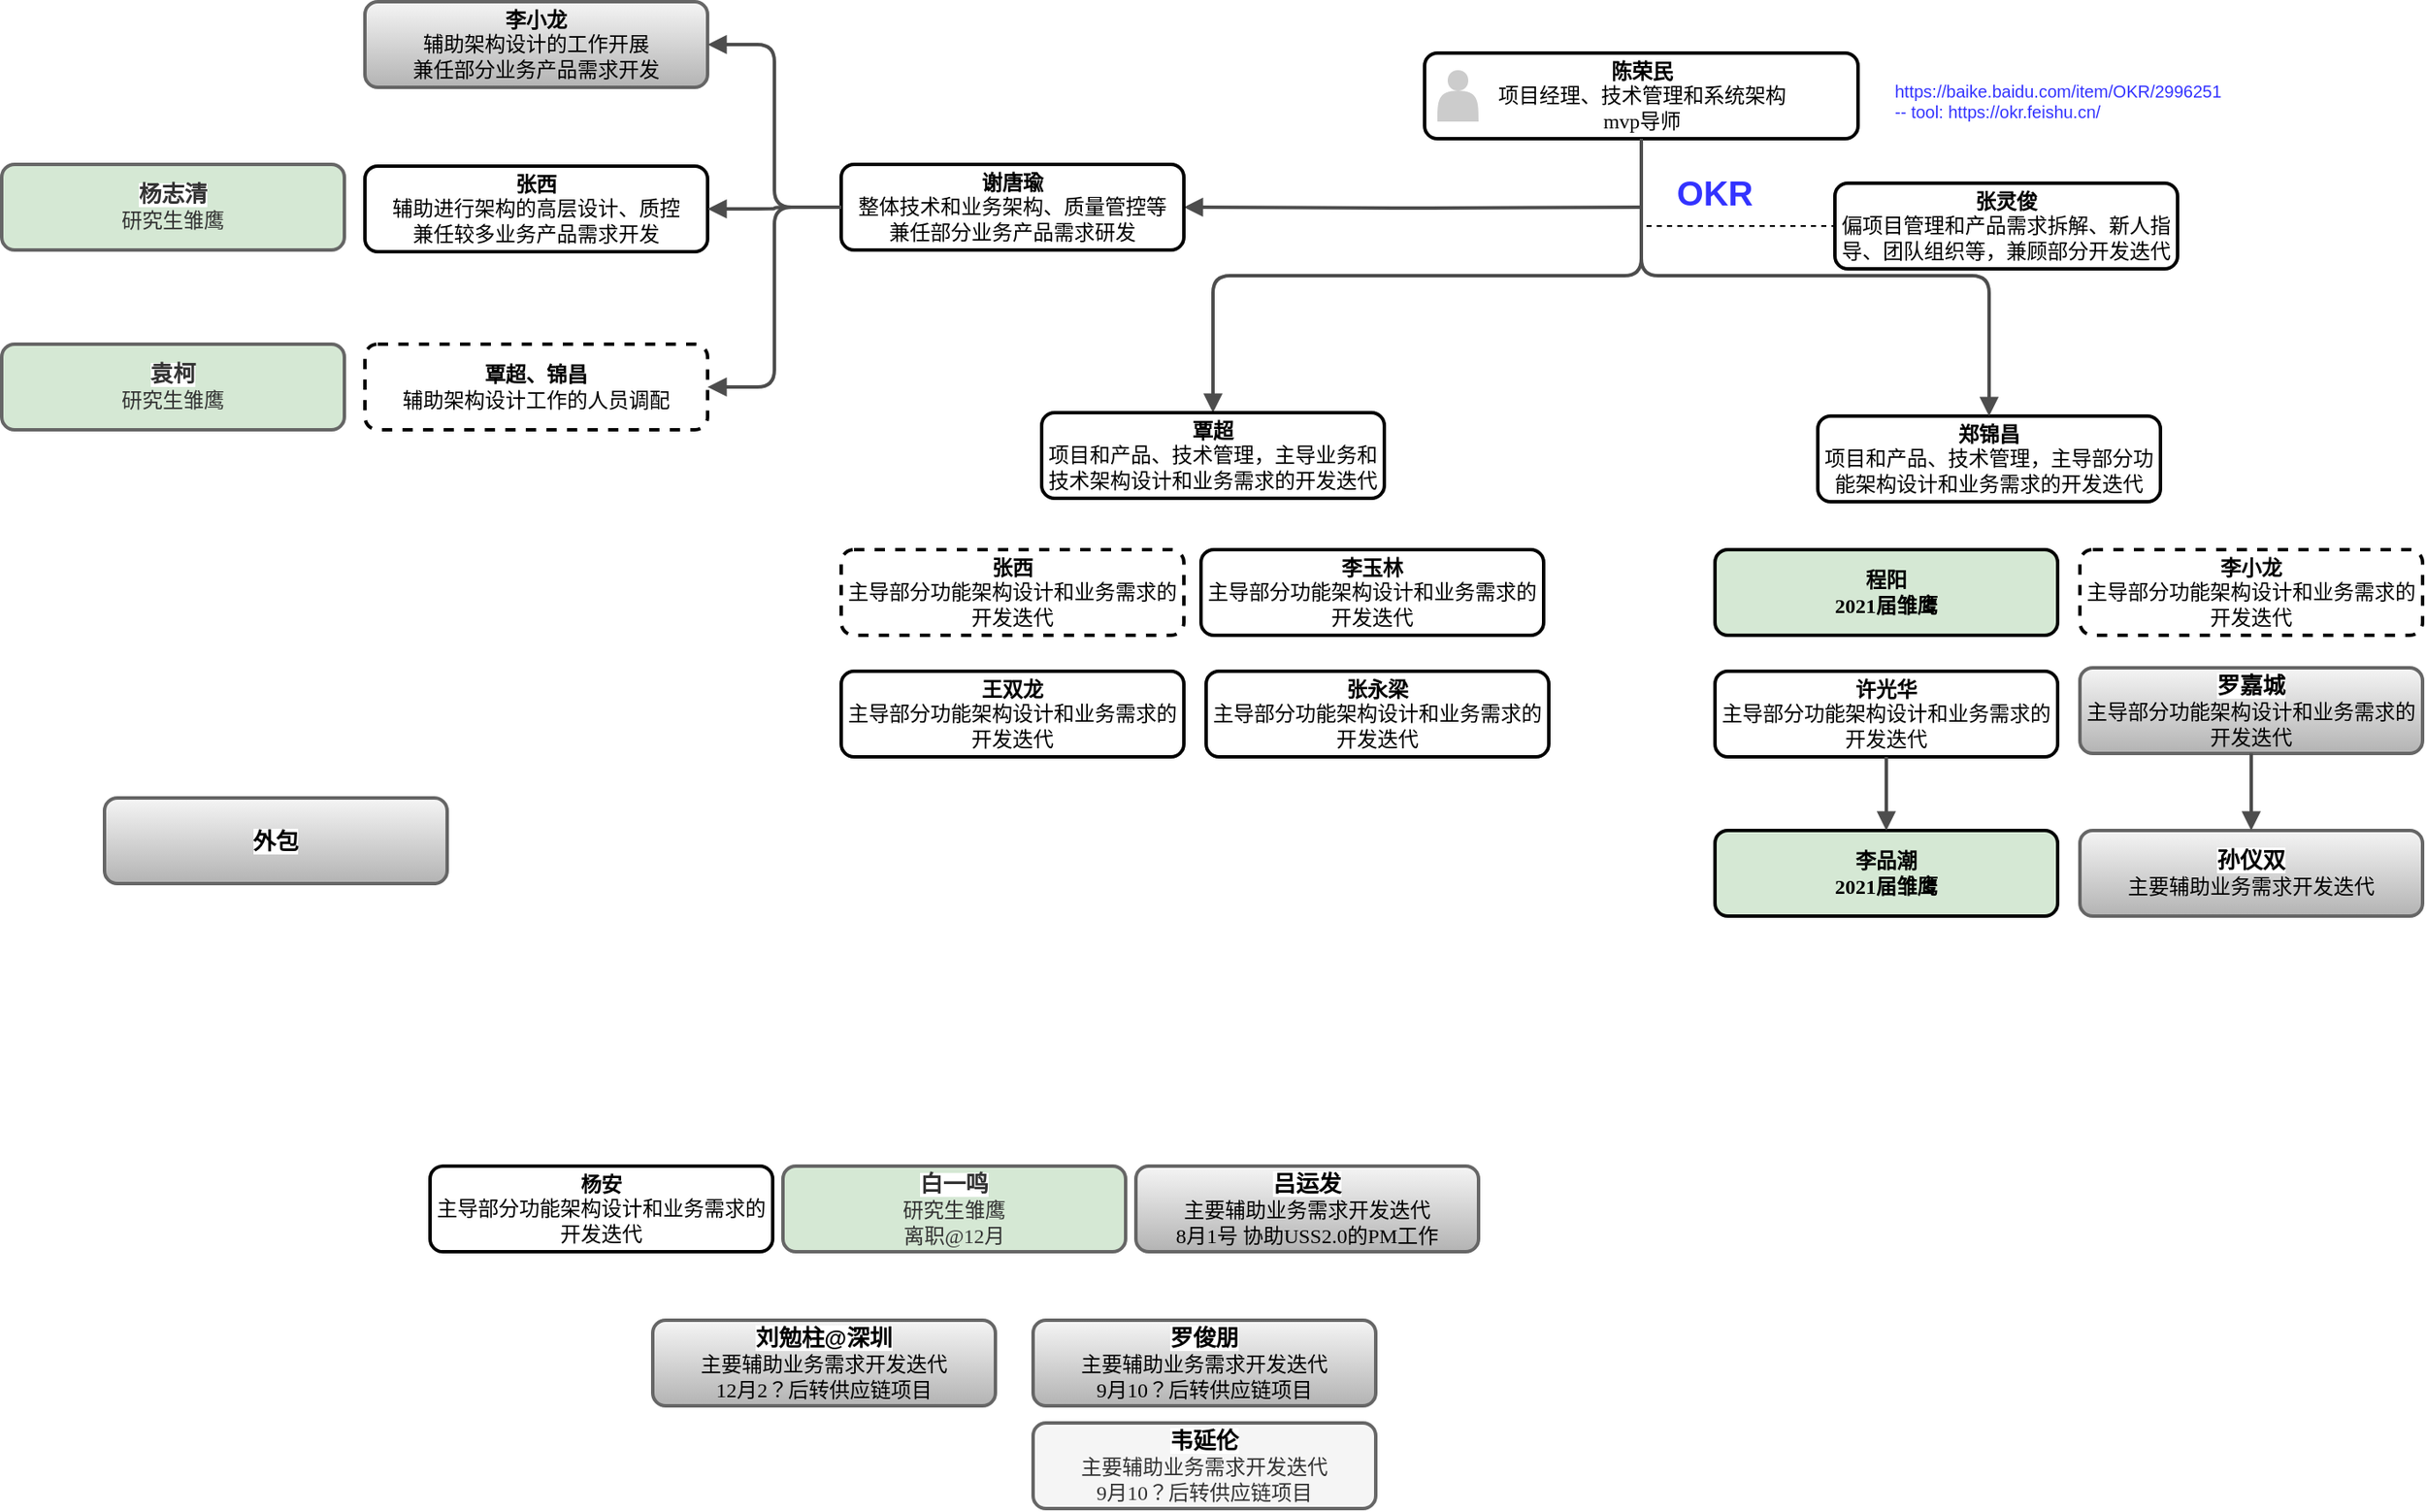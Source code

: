 <mxfile version="15.9.1" type="github">
  <diagram id="XCn5R71U23cUI78QWHwZ" name="Page-1">
    <mxGraphModel dx="1422" dy="762" grid="1" gridSize="10" guides="1" tooltips="1" connect="1" arrows="1" fold="1" page="1" pageScale="1" pageWidth="2339" pageHeight="3300" math="0" shadow="0">
      <root>
        <mxCell id="0" />
        <mxCell id="1" parent="0" />
        <mxCell id="R3nw1enJqBIg4pQ9TNsO-1" value="" style="edgeStyle=orthogonalEdgeStyle;rounded=1;html=1;labelBackgroundColor=none;endArrow=block;endFill=1;strokeColor=#4D4D4D;strokeWidth=2;fontFamily=Verdana;fontSize=12;fontStyle=1;entryX=0.5;entryY=0;entryDx=0;entryDy=0;" parent="1" source="R3nw1enJqBIg4pQ9TNsO-4" target="R3nw1enJqBIg4pQ9TNsO-15" edge="1">
          <mxGeometry relative="1" as="geometry">
            <mxPoint x="990" y="320" as="targetPoint" />
            <Array as="points">
              <mxPoint x="997" y="250" />
              <mxPoint x="747" y="250" />
            </Array>
          </mxGeometry>
        </mxCell>
        <object label="" id="R3nw1enJqBIg4pQ9TNsO-2">
          <mxCell style="edgeStyle=orthogonalEdgeStyle;rounded=1;html=1;labelBackgroundColor=none;endArrow=block;endFill=1;strokeColor=#4D4D4D;strokeWidth=2;fontFamily=Verdana;fontSize=12;fontStyle=1;entryX=1;entryY=0.5;entryDx=0;entryDy=0;" parent="1" target="R3nw1enJqBIg4pQ9TNsO-3" edge="1">
            <mxGeometry relative="1" as="geometry">
              <mxPoint x="997" y="210" as="sourcePoint" />
              <mxPoint x="600" y="290" as="targetPoint" />
            </mxGeometry>
          </mxCell>
        </object>
        <mxCell id="R3nw1enJqBIg4pQ9TNsO-3" value="&lt;div&gt;谢唐瑜&lt;/div&gt;&lt;div&gt;&lt;span style=&quot;font-weight: normal&quot;&gt;整体技术和业务架构、质量管控等&lt;/span&gt;&lt;/div&gt;&lt;div&gt;&lt;span style=&quot;font-weight: normal&quot;&gt;兼任部分业务产品需求研发&lt;/span&gt;&lt;/div&gt;" style="whiteSpace=wrap;html=1;rounded=1;shadow=0;comic=0;strokeWidth=2;fontFamily=Verdana;align=center;fontSize=12;fontStyle=1" parent="1" vertex="1">
          <mxGeometry x="530" y="185" width="200" height="50" as="geometry" />
        </mxCell>
        <mxCell id="R3nw1enJqBIg4pQ9TNsO-4" value="&lt;div&gt;&lt;span&gt;陈荣民&lt;/span&gt;&lt;/div&gt;&lt;div&gt;&lt;span style=&quot;font-weight: normal&quot;&gt;项目经理、技术管理和系统架构&lt;/span&gt;&lt;/div&gt;&lt;div&gt;&lt;span style=&quot;font-weight: normal&quot;&gt;mvp导师&lt;/span&gt;&lt;/div&gt;" style="whiteSpace=wrap;html=1;rounded=1;shadow=0;comic=0;strokeWidth=2;fontFamily=Verdana;align=center;fontSize=12;fontStyle=1" parent="1" vertex="1">
          <mxGeometry x="870.5" y="120" width="253" height="50" as="geometry" />
        </mxCell>
        <mxCell id="R3nw1enJqBIg4pQ9TNsO-5" value="" style="shape=actor;whiteSpace=wrap;html=1;rounded=0;shadow=0;comic=0;strokeWidth=1;fillColor=#CCCCCC;fontFamily=Verdana;align=center;strokeColor=none;fontSize=12;fontStyle=1" parent="1" vertex="1">
          <mxGeometry x="878" y="130" width="24" height="30" as="geometry" />
        </mxCell>
        <mxCell id="R3nw1enJqBIg4pQ9TNsO-6" value="&lt;div&gt;李小龙&lt;/div&gt;&lt;div&gt;&lt;span style=&quot;font-weight: normal&quot;&gt;辅助架构设计的工作开展&lt;/span&gt;&lt;/div&gt;&lt;div&gt;&lt;span style=&quot;font-weight: normal&quot;&gt;兼任部分业务产品需求开发&lt;/span&gt;&lt;/div&gt;" style="whiteSpace=wrap;html=1;rounded=1;shadow=0;comic=0;strokeWidth=2;fontFamily=Verdana;align=center;fontSize=12;fontStyle=1;fillColor=#f5f5f5;strokeColor=#666666;gradientColor=#b3b3b3;" parent="1" vertex="1">
          <mxGeometry x="252" y="90" width="200" height="50" as="geometry" />
        </mxCell>
        <mxCell id="R3nw1enJqBIg4pQ9TNsO-7" value="&lt;div&gt;张西&lt;/div&gt;&lt;div&gt;&lt;span style=&quot;font-weight: normal&quot;&gt;辅助进行架构的高层设计、质控&lt;/span&gt;&lt;/div&gt;&lt;div&gt;&lt;span style=&quot;font-weight: normal&quot;&gt;兼任较多业务产品需求开发&lt;/span&gt;&lt;/div&gt;" style="whiteSpace=wrap;html=1;rounded=1;shadow=0;comic=0;strokeWidth=2;fontFamily=Verdana;align=center;fontSize=12;fontStyle=1;" parent="1" vertex="1">
          <mxGeometry x="252" y="186" width="200" height="50" as="geometry" />
        </mxCell>
        <mxCell id="R3nw1enJqBIg4pQ9TNsO-8" value="&lt;div&gt;覃超、锦昌&lt;/div&gt;&lt;div&gt;&lt;span style=&quot;font-weight: normal&quot;&gt;辅助架构设计工作的人员调配&lt;/span&gt;&lt;/div&gt;" style="whiteSpace=wrap;html=1;rounded=1;shadow=0;comic=0;strokeWidth=2;fontFamily=Verdana;align=center;fontSize=12;fontStyle=1;dashed=1;" parent="1" vertex="1">
          <mxGeometry x="252" y="290" width="200" height="50" as="geometry" />
        </mxCell>
        <mxCell id="R3nw1enJqBIg4pQ9TNsO-9" value="&lt;div&gt;&lt;span style=&quot;font-family: &amp;#34;arial&amp;#34; ; font-size: 13.333px ; text-align: left ; background-color: rgb(255 , 255 , 255)&quot;&gt;刘勉柱@深圳&lt;/span&gt;&lt;br&gt;&lt;/div&gt;&lt;div&gt;&lt;span style=&quot;font-weight: normal&quot;&gt;主要辅助业务需求开发迭代&lt;/span&gt;&lt;/div&gt;&lt;div&gt;&lt;span style=&quot;font-weight: normal&quot;&gt;12月2？后转供应链项目&lt;/span&gt;&lt;/div&gt;" style="whiteSpace=wrap;html=1;rounded=1;shadow=0;comic=0;strokeWidth=2;fontFamily=Verdana;align=center;fontSize=12;fontStyle=1;fillColor=#f5f5f5;strokeColor=#666666;gradientColor=#b3b3b3;" parent="1" vertex="1">
          <mxGeometry x="420" y="860" width="200" height="50" as="geometry" />
        </mxCell>
        <mxCell id="R3nw1enJqBIg4pQ9TNsO-10" value="&lt;div&gt;张灵俊&lt;/div&gt;&lt;div&gt;&lt;span style=&quot;font-weight: normal&quot;&gt;偏项目管理和产品需求拆解、新人指导、团队组织等，兼顾部分开发迭代&lt;/span&gt;&lt;/div&gt;" style="whiteSpace=wrap;html=1;rounded=1;shadow=0;comic=0;strokeWidth=2;fontFamily=Verdana;align=center;fontSize=12;fontStyle=1;" parent="1" vertex="1">
          <mxGeometry x="1110" y="196" width="200" height="50" as="geometry" />
        </mxCell>
        <mxCell id="R3nw1enJqBIg4pQ9TNsO-12" value="&lt;div&gt;许光华&lt;/div&gt;&lt;div&gt;&lt;span style=&quot;font-weight: normal&quot;&gt;主导部分功能架构设计和业务需求的开发迭代&lt;/span&gt;&lt;/div&gt;" style="whiteSpace=wrap;html=1;rounded=1;shadow=0;comic=0;strokeWidth=2;fontFamily=Verdana;align=center;fontSize=12;fontStyle=1;" parent="1" vertex="1">
          <mxGeometry x="1040" y="481" width="200" height="50" as="geometry" />
        </mxCell>
        <mxCell id="R3nw1enJqBIg4pQ9TNsO-13" value="&lt;div&gt;张西&lt;/div&gt;&lt;div&gt;&lt;span style=&quot;font-weight: 400&quot;&gt;主导部分功能架构设计和业务需求的开发迭代&lt;/span&gt;&lt;br&gt;&lt;/div&gt;" style="whiteSpace=wrap;html=1;rounded=1;shadow=0;comic=0;strokeWidth=2;fontFamily=Verdana;align=center;fontSize=12;fontStyle=1;dashed=1;" parent="1" vertex="1">
          <mxGeometry x="530" y="410" width="200" height="50" as="geometry" />
        </mxCell>
        <mxCell id="R3nw1enJqBIg4pQ9TNsO-14" value="" style="edgeStyle=orthogonalEdgeStyle;rounded=1;html=1;labelBackgroundColor=none;endArrow=block;endFill=1;strokeColor=#4D4D4D;strokeWidth=2;fontFamily=Verdana;fontSize=12;fontStyle=1;exitX=0;exitY=0.5;exitDx=0;exitDy=0;entryX=1;entryY=0.5;entryDx=0;entryDy=0;" parent="1" source="R3nw1enJqBIg4pQ9TNsO-3" target="R3nw1enJqBIg4pQ9TNsO-6" edge="1">
          <mxGeometry relative="1" as="geometry">
            <mxPoint x="611.94" y="279.999" as="sourcePoint" />
            <mxPoint x="901.999" y="374.94" as="targetPoint" />
          </mxGeometry>
        </mxCell>
        <mxCell id="R3nw1enJqBIg4pQ9TNsO-15" value="&lt;div&gt;覃超&lt;/div&gt;&lt;div&gt;&lt;span style=&quot;font-weight: 400&quot;&gt;项目和产品、技术管理，主导业务和技术架构设计和业务需求的开发迭代&lt;/span&gt;&lt;br&gt;&lt;/div&gt;" style="whiteSpace=wrap;html=1;rounded=1;shadow=0;comic=0;strokeWidth=2;fontFamily=Verdana;align=center;fontSize=12;fontStyle=1;" parent="1" vertex="1">
          <mxGeometry x="647" y="330" width="200" height="50" as="geometry" />
        </mxCell>
        <mxCell id="R3nw1enJqBIg4pQ9TNsO-16" value="&lt;div&gt;郑锦昌&lt;/div&gt;&lt;span style=&quot;font-weight: 400&quot;&gt;项目和产品、技术管理，&lt;/span&gt;&lt;span style=&quot;font-weight: 400&quot;&gt;主导部分功能架构设计和业务需求的开发迭代&lt;/span&gt;&lt;span style=&quot;font-weight: 400&quot;&gt;&lt;br&gt;&lt;/span&gt;" style="whiteSpace=wrap;html=1;rounded=1;shadow=0;comic=0;strokeWidth=2;fontFamily=Verdana;align=center;fontSize=12;fontStyle=1;" parent="1" vertex="1">
          <mxGeometry x="1100" y="332" width="200" height="50" as="geometry" />
        </mxCell>
        <mxCell id="R3nw1enJqBIg4pQ9TNsO-17" value="&lt;div&gt;程阳&lt;/div&gt;&lt;div&gt;2021届雏鹰&lt;/div&gt;" style="whiteSpace=wrap;html=1;rounded=1;shadow=0;comic=0;strokeWidth=2;fontFamily=Verdana;align=center;fontSize=12;fontStyle=1;fillColor=#D5E8D4;" parent="1" vertex="1">
          <mxGeometry x="1040" y="410" width="200" height="50" as="geometry" />
        </mxCell>
        <mxCell id="R3nw1enJqBIg4pQ9TNsO-18" value="&lt;div&gt;&lt;font face=&quot;arial&quot;&gt;&lt;span style=&quot;font-size: 13.333px ; background-color: rgb(255 , 255 , 255)&quot;&gt;罗嘉城&lt;/span&gt;&lt;/font&gt;&lt;/div&gt;&lt;div&gt;&lt;span style=&quot;color: rgb(0 , 0 , 0) ; font-weight: 400&quot;&gt;主导部分功能架构设计和业务需求的开发迭代&lt;/span&gt;&lt;br&gt;&lt;/div&gt;" style="whiteSpace=wrap;html=1;rounded=1;shadow=0;comic=0;strokeWidth=2;fontFamily=Verdana;align=center;fontSize=12;fontStyle=1;fillColor=#f5f5f5;strokeColor=#666666;gradientColor=#b3b3b3;" parent="1" vertex="1">
          <mxGeometry x="1253" y="479" width="200" height="50" as="geometry" />
        </mxCell>
        <mxCell id="R3nw1enJqBIg4pQ9TNsO-19" value="&lt;div&gt;&lt;font face=&quot;arial&quot;&gt;&lt;span style=&quot;font-size: 13.333px ; background-color: rgb(255 , 255 , 255)&quot;&gt;吕运发&lt;/span&gt;&lt;/font&gt;&lt;/div&gt;&lt;div&gt;&lt;span style=&quot;font-weight: 400&quot;&gt;主要辅助业务需求开发迭代&lt;/span&gt;&lt;br&gt;&lt;/div&gt;&lt;div&gt;&lt;span style=&quot;font-weight: 400&quot;&gt;8月1号 协助USS2.0的PM工作&lt;/span&gt;&lt;/div&gt;" style="whiteSpace=wrap;html=1;rounded=1;shadow=0;comic=0;strokeWidth=2;fontFamily=Verdana;align=center;fontSize=12;fontStyle=1;fillColor=#f5f5f5;strokeColor=#666666;gradientColor=#b3b3b3;" parent="1" vertex="1">
          <mxGeometry x="702" y="770" width="200" height="50" as="geometry" />
        </mxCell>
        <mxCell id="R3nw1enJqBIg4pQ9TNsO-20" value="&lt;div&gt;&lt;font face=&quot;arial&quot;&gt;&lt;span style=&quot;font-size: 13.333px ; background-color: rgb(255 , 255 , 255)&quot;&gt;孙仪双&lt;/span&gt;&lt;/font&gt;&lt;/div&gt;&lt;div&gt;&lt;span style=&quot;font-weight: 400&quot;&gt;主要辅助业务需求开发迭代&lt;/span&gt;&lt;br&gt;&lt;/div&gt;" style="whiteSpace=wrap;html=1;rounded=1;shadow=0;comic=0;strokeWidth=2;fontFamily=Verdana;align=center;fontSize=12;fontStyle=1;fillColor=#f5f5f5;strokeColor=#666666;gradientColor=#b3b3b3;" parent="1" vertex="1">
          <mxGeometry x="1253" y="574" width="200" height="50" as="geometry" />
        </mxCell>
        <mxCell id="R3nw1enJqBIg4pQ9TNsO-21" value="&lt;div&gt;王双龙&lt;/div&gt;&lt;div&gt;&lt;span style=&quot;font-weight: 400&quot;&gt;主导部分功能架构设计和业务需求的开发迭代&lt;/span&gt;&lt;br&gt;&lt;/div&gt;" style="whiteSpace=wrap;html=1;rounded=1;shadow=0;comic=0;strokeWidth=2;fontFamily=Verdana;align=center;fontSize=12;fontStyle=1;" parent="1" vertex="1">
          <mxGeometry x="530" y="481" width="200" height="50" as="geometry" />
        </mxCell>
        <mxCell id="R3nw1enJqBIg4pQ9TNsO-22" value="&lt;div&gt;&lt;span style=&quot;color: rgb(0 , 0 , 0) ; font-family: &amp;#34;arial&amp;#34; ; font-size: 13.333px ; background-color: rgb(255 , 255 , 255)&quot;&gt;韦延伦&lt;/span&gt;&lt;br&gt;&lt;/div&gt;&lt;div&gt;&lt;span style=&quot;font-weight: normal&quot;&gt;主要辅助业务需求开发迭代&lt;/span&gt;&lt;/div&gt;&lt;div&gt;&lt;span style=&quot;font-weight: 400&quot;&gt;9月10？后转供应链项目&lt;/span&gt;&lt;span style=&quot;font-weight: normal&quot;&gt;&lt;br&gt;&lt;/span&gt;&lt;/div&gt;" style="whiteSpace=wrap;html=1;rounded=1;shadow=0;comic=0;strokeWidth=2;fontFamily=Verdana;align=center;fontSize=12;fontStyle=1;fillColor=#f5f5f5;strokeColor=#666666;fontColor=#333333;" parent="1" vertex="1">
          <mxGeometry x="642" y="920" width="200" height="50" as="geometry" />
        </mxCell>
        <mxCell id="R3nw1enJqBIg4pQ9TNsO-23" value="&lt;div&gt;张永梁&lt;br&gt;&lt;/div&gt;&lt;div&gt;&lt;span style=&quot;font-weight: 400&quot;&gt;主导部分功能架构设计和业务需求的开发迭代&lt;/span&gt;&lt;br&gt;&lt;/div&gt;" style="whiteSpace=wrap;html=1;rounded=1;shadow=0;comic=0;strokeWidth=2;fontFamily=Verdana;align=center;fontSize=12;fontStyle=1;" parent="1" vertex="1">
          <mxGeometry x="743" y="481" width="200" height="50" as="geometry" />
        </mxCell>
        <mxCell id="R3nw1enJqBIg4pQ9TNsO-24" value="&lt;div&gt;李玉林&lt;br&gt;&lt;/div&gt;&lt;div&gt;&lt;span style=&quot;font-weight: 400&quot;&gt;主导部分功能架构设计和业务需求的开发迭代&lt;/span&gt;&lt;br&gt;&lt;/div&gt;" style="whiteSpace=wrap;html=1;rounded=1;shadow=0;comic=0;strokeWidth=2;fontFamily=Verdana;align=center;fontSize=12;fontStyle=1;" parent="1" vertex="1">
          <mxGeometry x="740" y="410" width="200" height="50" as="geometry" />
        </mxCell>
        <mxCell id="R3nw1enJqBIg4pQ9TNsO-25" value="" style="edgeStyle=orthogonalEdgeStyle;rounded=1;html=1;labelBackgroundColor=none;endArrow=block;endFill=1;strokeColor=#4D4D4D;strokeWidth=2;fontFamily=Verdana;fontSize=12;fontStyle=1;exitX=0;exitY=0.5;exitDx=0;exitDy=0;entryX=1;entryY=0.5;entryDx=0;entryDy=0;" parent="1" source="R3nw1enJqBIg4pQ9TNsO-3" target="R3nw1enJqBIg4pQ9TNsO-8" edge="1">
          <mxGeometry relative="1" as="geometry">
            <mxPoint x="370" y="615" as="sourcePoint" />
            <mxPoint x="280" y="520" as="targetPoint" />
          </mxGeometry>
        </mxCell>
        <mxCell id="R3nw1enJqBIg4pQ9TNsO-26" value="" style="edgeStyle=orthogonalEdgeStyle;rounded=1;html=1;labelBackgroundColor=none;endArrow=block;endFill=1;strokeColor=#4D4D4D;strokeWidth=2;fontFamily=Verdana;fontSize=12;fontStyle=1;entryX=1;entryY=0.5;entryDx=0;entryDy=0;" parent="1" source="R3nw1enJqBIg4pQ9TNsO-3" target="R3nw1enJqBIg4pQ9TNsO-7" edge="1">
          <mxGeometry relative="1" as="geometry">
            <mxPoint x="380" y="445" as="sourcePoint" />
            <mxPoint x="470" y="210" as="targetPoint" />
          </mxGeometry>
        </mxCell>
        <mxCell id="R3nw1enJqBIg4pQ9TNsO-28" value="" style="edgeStyle=orthogonalEdgeStyle;rounded=1;html=1;labelBackgroundColor=none;endArrow=block;endFill=1;strokeColor=#4D4D4D;strokeWidth=2;fontFamily=Verdana;fontSize=12;fontStyle=1;exitX=0.5;exitY=1;exitDx=0;exitDy=0;" parent="1" source="R3nw1enJqBIg4pQ9TNsO-18" target="R3nw1enJqBIg4pQ9TNsO-20" edge="1">
          <mxGeometry relative="1" as="geometry">
            <mxPoint x="3" y="688" as="sourcePoint" />
            <mxPoint x="1253" y="673" as="targetPoint" />
          </mxGeometry>
        </mxCell>
        <mxCell id="R3nw1enJqBIg4pQ9TNsO-30" value="" style="edgeStyle=orthogonalEdgeStyle;rounded=1;html=1;labelBackgroundColor=none;endArrow=block;endFill=1;strokeColor=#4D4D4D;strokeWidth=2;fontFamily=Verdana;fontSize=12;fontStyle=1;exitX=0.5;exitY=1;exitDx=0;exitDy=0;entryX=0.5;entryY=0;entryDx=0;entryDy=0;" parent="1" source="R3nw1enJqBIg4pQ9TNsO-4" target="R3nw1enJqBIg4pQ9TNsO-16" edge="1">
          <mxGeometry relative="1" as="geometry">
            <mxPoint x="230" y="635" as="sourcePoint" />
            <mxPoint x="140" y="540" as="targetPoint" />
            <Array as="points">
              <mxPoint x="997" y="250" />
              <mxPoint x="1200" y="250" />
            </Array>
          </mxGeometry>
        </mxCell>
        <mxCell id="R3nw1enJqBIg4pQ9TNsO-31" value="OKR" style="text;html=1;strokeColor=none;fillColor=none;align=center;verticalAlign=middle;whiteSpace=wrap;rounded=0;fontSize=20;fontStyle=1;fontColor=#3333FF;" parent="1" vertex="1">
          <mxGeometry x="1020" y="186" width="40" height="30" as="geometry" />
        </mxCell>
        <UserObject label="https://baike.baidu.com/item/OKR/2996251&lt;br&gt;-- tool:&amp;nbsp;https://okr.feishu.cn/" link="https://baike.baidu.com/item/OKR/2996251?fr=aladdin" id="R3nw1enJqBIg4pQ9TNsO-32">
          <mxCell style="text;whiteSpace=wrap;html=1;fontSize=10;fontColor=#3333FF;" parent="1" vertex="1">
            <mxGeometry x="1143" y="130" width="250" height="30" as="geometry" />
          </mxCell>
        </UserObject>
        <mxCell id="R3nw1enJqBIg4pQ9TNsO-33" value="" style="endArrow=none;dashed=1;html=1;entryX=0;entryY=0.5;entryDx=0;entryDy=0;" parent="1" target="R3nw1enJqBIg4pQ9TNsO-10" edge="1">
          <mxGeometry width="50" height="50" relative="1" as="geometry">
            <mxPoint x="1000" y="221" as="sourcePoint" />
            <mxPoint x="1010" y="310" as="targetPoint" />
          </mxGeometry>
        </mxCell>
        <mxCell id="R3nw1enJqBIg4pQ9TNsO-34" value="&lt;div&gt;杨安&lt;br&gt;&lt;/div&gt;&lt;div&gt;&lt;span style=&quot;font-weight: 400&quot;&gt;主导部分功能架构设计和业务需求的开发迭代&lt;/span&gt;&lt;br&gt;&lt;/div&gt;" style="whiteSpace=wrap;html=1;rounded=1;shadow=0;comic=0;strokeWidth=2;fontFamily=Verdana;align=center;fontSize=12;fontStyle=1;" parent="1" vertex="1">
          <mxGeometry x="290" y="770" width="200" height="50" as="geometry" />
        </mxCell>
        <mxCell id="R3nw1enJqBIg4pQ9TNsO-35" value="&lt;div&gt;李小龙&lt;/div&gt;&lt;div&gt;&lt;span style=&quot;font-weight: 400&quot;&gt;主导部分功能架构设计和业务需求的开发迭代&lt;/span&gt;&lt;br&gt;&lt;/div&gt;" style="whiteSpace=wrap;html=1;rounded=1;shadow=0;comic=0;strokeWidth=2;fontFamily=Verdana;align=center;fontSize=12;fontStyle=1;dashed=1;" parent="1" vertex="1">
          <mxGeometry x="1253" y="410" width="200" height="50" as="geometry" />
        </mxCell>
        <mxCell id="RtsyGS_YXh4Uilgb_ea2-1" value="&lt;div&gt;&lt;span style=&quot;text-align: left ; background-color: rgb(255 , 255 , 255)&quot;&gt;&lt;font face=&quot;arial&quot;&gt;&lt;span style=&quot;font-size: 13.333px&quot;&gt;杨志清&lt;/span&gt;&lt;/font&gt;&lt;/span&gt;&lt;br&gt;&lt;/div&gt;&lt;div&gt;&lt;span style=&quot;font-weight: normal&quot;&gt;研究生雏鹰&lt;/span&gt;&lt;/div&gt;" style="whiteSpace=wrap;html=1;rounded=1;shadow=0;comic=0;strokeWidth=2;fontFamily=Verdana;align=center;fontSize=12;fontStyle=1;fillColor=#D5E8D4;strokeColor=#666666;fontColor=#333333;" parent="1" vertex="1">
          <mxGeometry x="40" y="185" width="200" height="50" as="geometry" />
        </mxCell>
        <mxCell id="RtsyGS_YXh4Uilgb_ea2-2" value="&lt;div&gt;&lt;span style=&quot;text-align: left ; background-color: rgb(255 , 255 , 255)&quot;&gt;&lt;font face=&quot;arial&quot;&gt;&lt;span style=&quot;font-size: 13.333px&quot;&gt;白一鸣&lt;/span&gt;&lt;/font&gt;&lt;/span&gt;&lt;br&gt;&lt;/div&gt;&lt;div&gt;&lt;span style=&quot;font-weight: normal&quot;&gt;研究生雏鹰&lt;/span&gt;&lt;/div&gt;&lt;div&gt;&lt;span style=&quot;font-weight: normal&quot;&gt;离职@12月&lt;/span&gt;&lt;/div&gt;" style="whiteSpace=wrap;html=1;rounded=1;shadow=0;comic=0;strokeWidth=2;fontFamily=Verdana;align=center;fontSize=12;fontStyle=1;fillColor=#D5E8D4;strokeColor=#666666;fontColor=#333333;" parent="1" vertex="1">
          <mxGeometry x="496" y="770" width="200" height="50" as="geometry" />
        </mxCell>
        <mxCell id="RtsyGS_YXh4Uilgb_ea2-3" value="&lt;div&gt;&lt;span style=&quot;text-align: left ; background-color: rgb(255 , 255 , 255)&quot;&gt;&lt;font face=&quot;arial&quot;&gt;&lt;span style=&quot;font-size: 13.333px&quot;&gt;袁柯&lt;/span&gt;&lt;/font&gt;&lt;/span&gt;&lt;br&gt;&lt;/div&gt;&lt;div&gt;&lt;span style=&quot;font-weight: normal&quot;&gt;研究生雏鹰&lt;/span&gt;&lt;/div&gt;" style="whiteSpace=wrap;html=1;rounded=1;shadow=0;comic=0;strokeWidth=2;fontFamily=Verdana;align=center;fontSize=12;fontStyle=1;fillColor=#D5E8D4;strokeColor=#666666;fontColor=#333333;" parent="1" vertex="1">
          <mxGeometry x="40" y="290" width="200" height="50" as="geometry" />
        </mxCell>
        <mxCell id="RtsyGS_YXh4Uilgb_ea2-4" value="&lt;div&gt;&lt;span style=&quot;font-family: &amp;#34;arial&amp;#34; ; font-size: 13.333px ; text-align: left ; background-color: rgb(255 , 255 , 255)&quot;&gt;罗俊朋&lt;/span&gt;&lt;br&gt;&lt;/div&gt;&lt;div&gt;&lt;span style=&quot;font-weight: normal&quot;&gt;主要辅助业务需求开发迭代&lt;/span&gt;&lt;/div&gt;&lt;div&gt;&lt;span style=&quot;font-weight: normal&quot;&gt;9月10？后转供应链项目&lt;/span&gt;&lt;/div&gt;" style="whiteSpace=wrap;html=1;rounded=1;shadow=0;comic=0;strokeWidth=2;fontFamily=Verdana;align=center;fontSize=12;fontStyle=1;fillColor=#f5f5f5;strokeColor=#666666;gradientColor=#b3b3b3;" parent="1" vertex="1">
          <mxGeometry x="642" y="860" width="200" height="50" as="geometry" />
        </mxCell>
        <mxCell id="Af8z5R00L0Q75KnH0LmD-3" value="&lt;div&gt;李品潮&lt;br&gt;&lt;/div&gt;&lt;div&gt;2021届雏鹰&lt;/div&gt;" style="whiteSpace=wrap;html=1;rounded=1;shadow=0;comic=0;strokeWidth=2;fontFamily=Verdana;align=center;fontSize=12;fontStyle=1;fillColor=#D5E8D4;" parent="1" vertex="1">
          <mxGeometry x="1040" y="574" width="200" height="50" as="geometry" />
        </mxCell>
        <mxCell id="S7RNmbcZfL6nqWVgTy19-1" value="" style="edgeStyle=orthogonalEdgeStyle;rounded=1;html=1;labelBackgroundColor=none;endArrow=block;endFill=1;strokeColor=#4D4D4D;strokeWidth=2;fontFamily=Verdana;fontSize=12;fontStyle=1;exitX=0.5;exitY=1;exitDx=0;exitDy=0;entryX=0.5;entryY=0;entryDx=0;entryDy=0;" parent="1" source="R3nw1enJqBIg4pQ9TNsO-12" target="Af8z5R00L0Q75KnH0LmD-3" edge="1">
          <mxGeometry relative="1" as="geometry">
            <mxPoint x="1363" y="539" as="sourcePoint" />
            <mxPoint x="1363" y="584" as="targetPoint" />
          </mxGeometry>
        </mxCell>
        <mxCell id="sMvZLBJZQxQ0DuFlFBRP-1" value="&lt;div style=&quot;text-align: left&quot;&gt;&lt;font face=&quot;arial&quot;&gt;&lt;span style=&quot;font-size: 13.333px ; background-color: rgb(255 , 255 , 255)&quot;&gt;外包&lt;/span&gt;&lt;/font&gt;&lt;/div&gt;" style="whiteSpace=wrap;html=1;rounded=1;shadow=0;comic=0;strokeWidth=2;fontFamily=Verdana;align=center;fontSize=12;fontStyle=1;fillColor=#f5f5f5;strokeColor=#666666;gradientColor=#b3b3b3;" parent="1" vertex="1">
          <mxGeometry x="100" y="555" width="200" height="50" as="geometry" />
        </mxCell>
      </root>
    </mxGraphModel>
  </diagram>
</mxfile>

